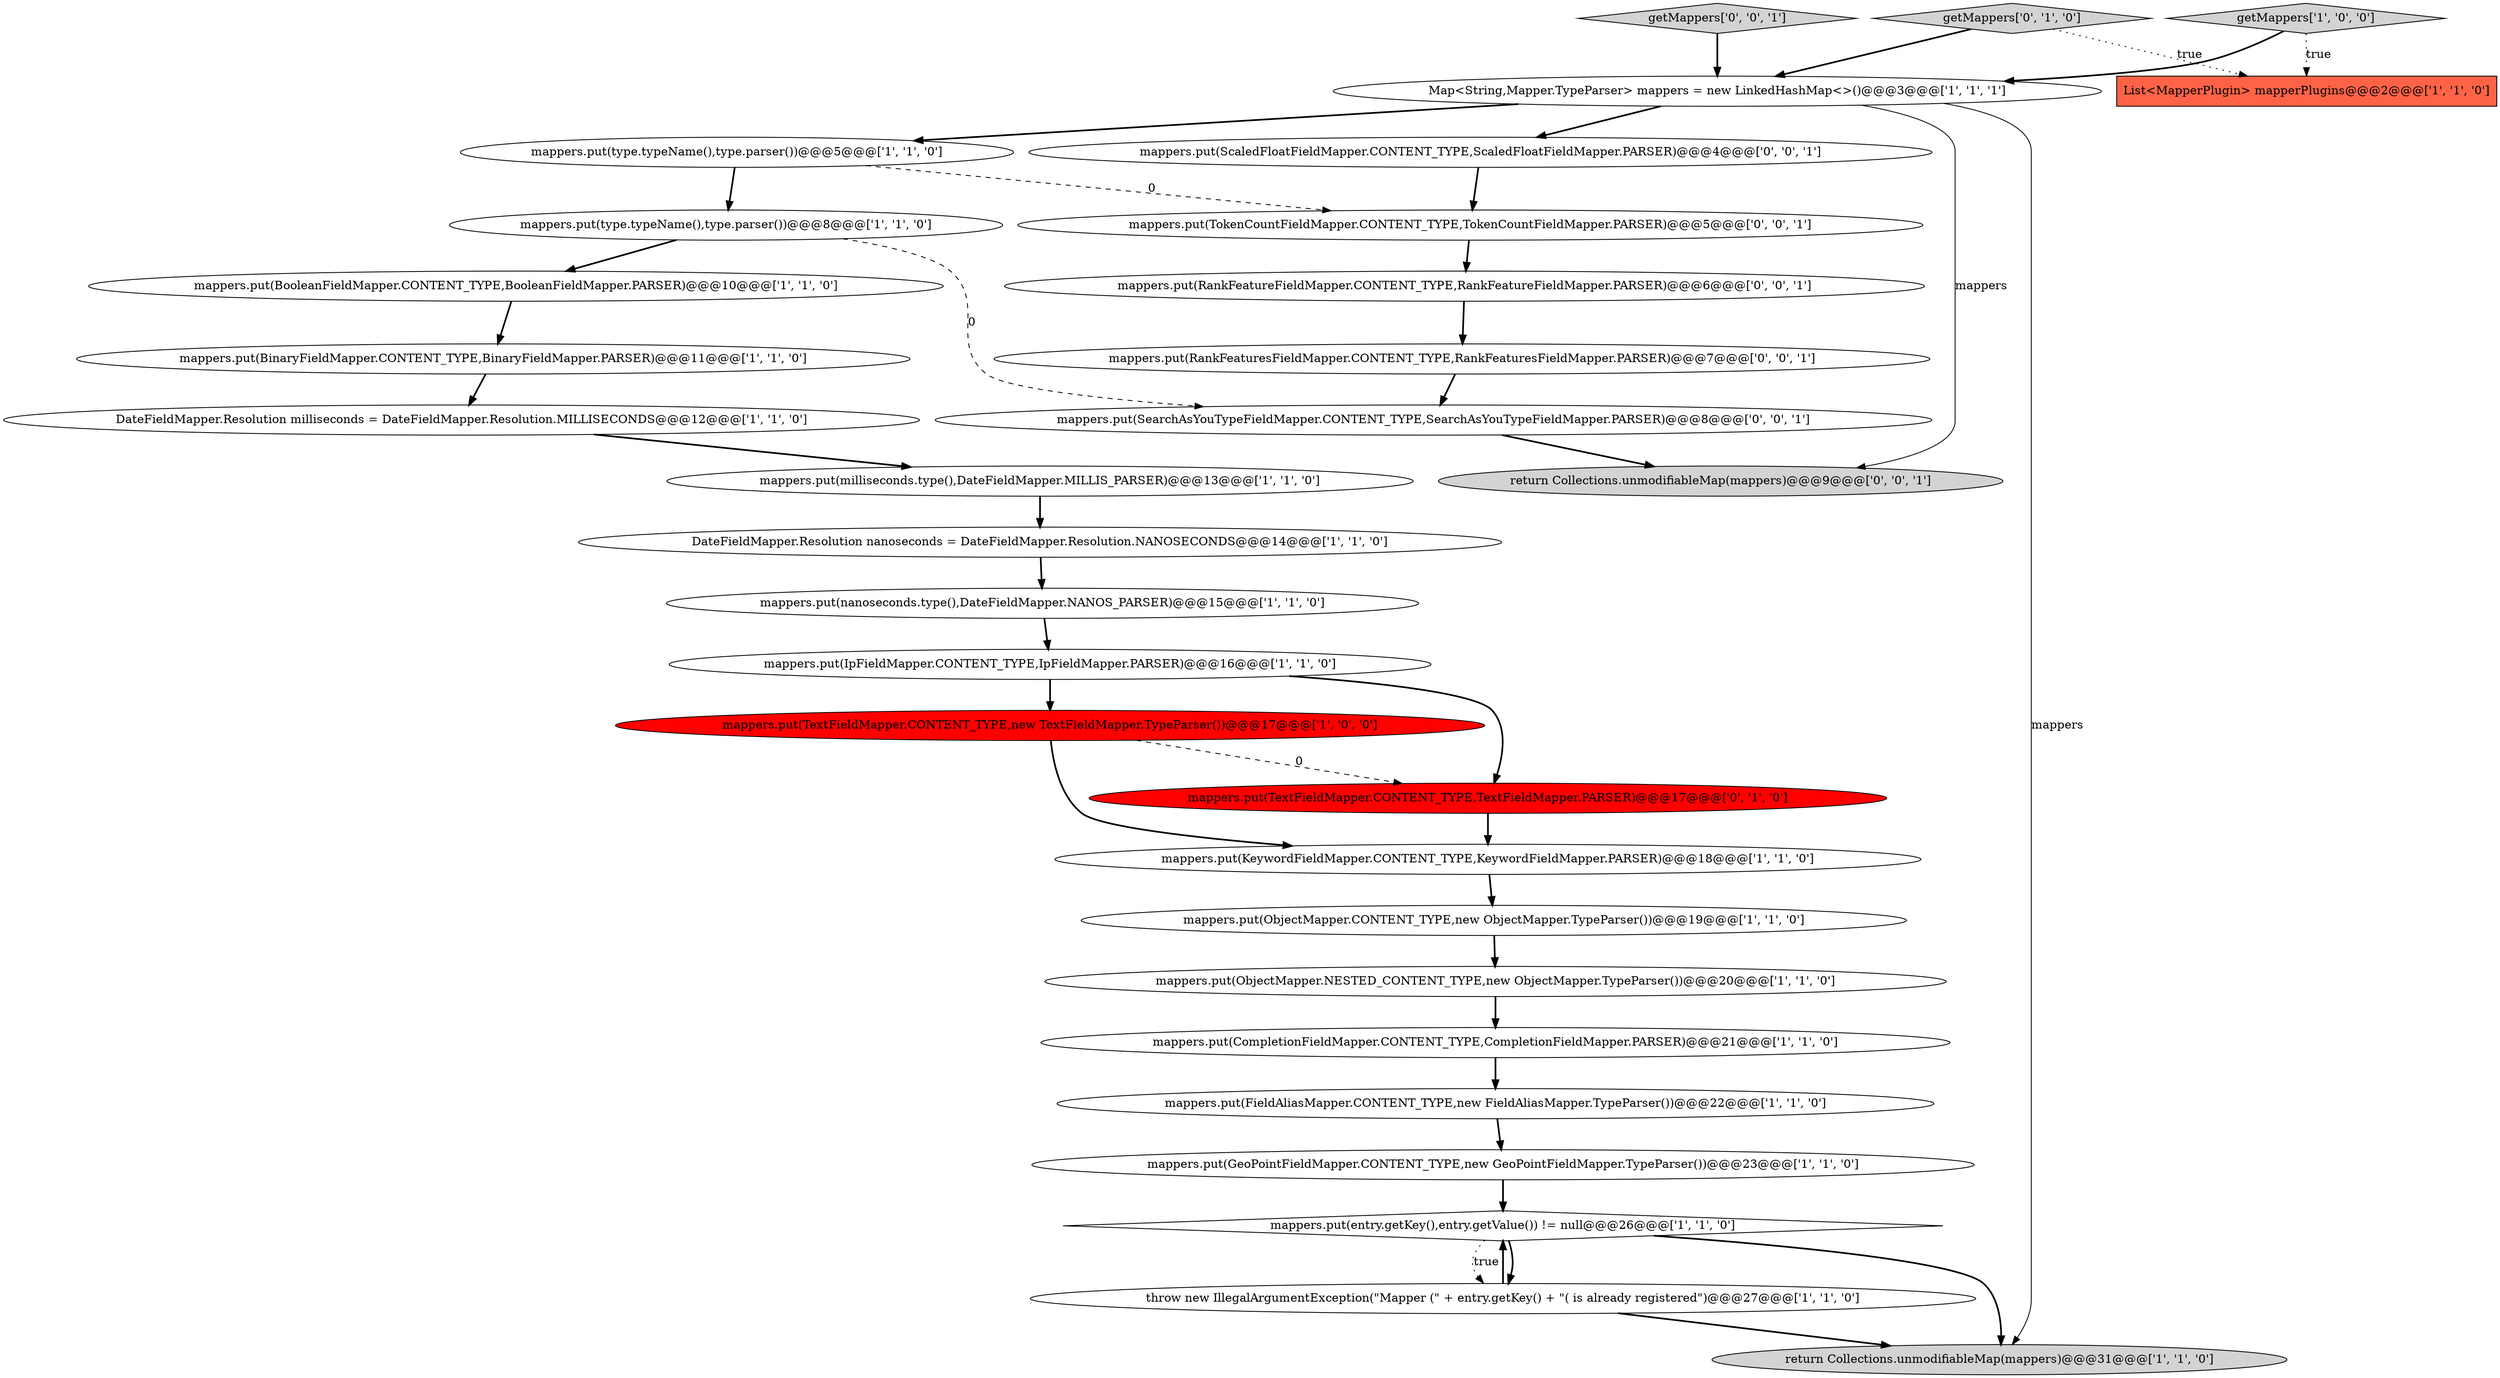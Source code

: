 digraph {
28 [style = filled, label = "return Collections.unmodifiableMap(mappers)@@@9@@@['0', '0', '1']", fillcolor = lightgray, shape = ellipse image = "AAA0AAABBB3BBB"];
10 [style = filled, label = "throw new IllegalArgumentException(\"Mapper (\" + entry.getKey() + \"( is already registered\")@@@27@@@['1', '1', '0']", fillcolor = white, shape = ellipse image = "AAA0AAABBB1BBB"];
30 [style = filled, label = "getMappers['0', '0', '1']", fillcolor = lightgray, shape = diamond image = "AAA0AAABBB3BBB"];
13 [style = filled, label = "mappers.put(BooleanFieldMapper.CONTENT_TYPE,BooleanFieldMapper.PARSER)@@@10@@@['1', '1', '0']", fillcolor = white, shape = ellipse image = "AAA0AAABBB1BBB"];
7 [style = filled, label = "mappers.put(type.typeName(),type.parser())@@@5@@@['1', '1', '0']", fillcolor = white, shape = ellipse image = "AAA0AAABBB1BBB"];
16 [style = filled, label = "mappers.put(GeoPointFieldMapper.CONTENT_TYPE,new GeoPointFieldMapper.TypeParser())@@@23@@@['1', '1', '0']", fillcolor = white, shape = ellipse image = "AAA0AAABBB1BBB"];
9 [style = filled, label = "mappers.put(entry.getKey(),entry.getValue()) != null@@@26@@@['1', '1', '0']", fillcolor = white, shape = diamond image = "AAA0AAABBB1BBB"];
18 [style = filled, label = "mappers.put(nanoseconds.type(),DateFieldMapper.NANOS_PARSER)@@@15@@@['1', '1', '0']", fillcolor = white, shape = ellipse image = "AAA0AAABBB1BBB"];
1 [style = filled, label = "mappers.put(KeywordFieldMapper.CONTENT_TYPE,KeywordFieldMapper.PARSER)@@@18@@@['1', '1', '0']", fillcolor = white, shape = ellipse image = "AAA0AAABBB1BBB"];
4 [style = filled, label = "List<MapperPlugin> mapperPlugins@@@2@@@['1', '1', '0']", fillcolor = tomato, shape = box image = "AAA0AAABBB1BBB"];
24 [style = filled, label = "mappers.put(ScaledFloatFieldMapper.CONTENT_TYPE,ScaledFloatFieldMapper.PARSER)@@@4@@@['0', '0', '1']", fillcolor = white, shape = ellipse image = "AAA0AAABBB3BBB"];
15 [style = filled, label = "mappers.put(CompletionFieldMapper.CONTENT_TYPE,CompletionFieldMapper.PARSER)@@@21@@@['1', '1', '0']", fillcolor = white, shape = ellipse image = "AAA0AAABBB1BBB"];
5 [style = filled, label = "mappers.put(TextFieldMapper.CONTENT_TYPE,new TextFieldMapper.TypeParser())@@@17@@@['1', '0', '0']", fillcolor = red, shape = ellipse image = "AAA1AAABBB1BBB"];
17 [style = filled, label = "return Collections.unmodifiableMap(mappers)@@@31@@@['1', '1', '0']", fillcolor = lightgray, shape = ellipse image = "AAA0AAABBB1BBB"];
14 [style = filled, label = "mappers.put(ObjectMapper.NESTED_CONTENT_TYPE,new ObjectMapper.TypeParser())@@@20@@@['1', '1', '0']", fillcolor = white, shape = ellipse image = "AAA0AAABBB1BBB"];
8 [style = filled, label = "mappers.put(ObjectMapper.CONTENT_TYPE,new ObjectMapper.TypeParser())@@@19@@@['1', '1', '0']", fillcolor = white, shape = ellipse image = "AAA0AAABBB1BBB"];
0 [style = filled, label = "DateFieldMapper.Resolution nanoseconds = DateFieldMapper.Resolution.NANOSECONDS@@@14@@@['1', '1', '0']", fillcolor = white, shape = ellipse image = "AAA0AAABBB1BBB"];
20 [style = filled, label = "getMappers['1', '0', '0']", fillcolor = lightgray, shape = diamond image = "AAA0AAABBB1BBB"];
2 [style = filled, label = "mappers.put(type.typeName(),type.parser())@@@8@@@['1', '1', '0']", fillcolor = white, shape = ellipse image = "AAA0AAABBB1BBB"];
29 [style = filled, label = "mappers.put(RankFeaturesFieldMapper.CONTENT_TYPE,RankFeaturesFieldMapper.PARSER)@@@7@@@['0', '0', '1']", fillcolor = white, shape = ellipse image = "AAA0AAABBB3BBB"];
6 [style = filled, label = "mappers.put(milliseconds.type(),DateFieldMapper.MILLIS_PARSER)@@@13@@@['1', '1', '0']", fillcolor = white, shape = ellipse image = "AAA0AAABBB1BBB"];
23 [style = filled, label = "getMappers['0', '1', '0']", fillcolor = lightgray, shape = diamond image = "AAA0AAABBB2BBB"];
3 [style = filled, label = "mappers.put(BinaryFieldMapper.CONTENT_TYPE,BinaryFieldMapper.PARSER)@@@11@@@['1', '1', '0']", fillcolor = white, shape = ellipse image = "AAA0AAABBB1BBB"];
27 [style = filled, label = "mappers.put(RankFeatureFieldMapper.CONTENT_TYPE,RankFeatureFieldMapper.PARSER)@@@6@@@['0', '0', '1']", fillcolor = white, shape = ellipse image = "AAA0AAABBB3BBB"];
19 [style = filled, label = "mappers.put(IpFieldMapper.CONTENT_TYPE,IpFieldMapper.PARSER)@@@16@@@['1', '1', '0']", fillcolor = white, shape = ellipse image = "AAA0AAABBB1BBB"];
11 [style = filled, label = "mappers.put(FieldAliasMapper.CONTENT_TYPE,new FieldAliasMapper.TypeParser())@@@22@@@['1', '1', '0']", fillcolor = white, shape = ellipse image = "AAA0AAABBB1BBB"];
22 [style = filled, label = "mappers.put(TextFieldMapper.CONTENT_TYPE,TextFieldMapper.PARSER)@@@17@@@['0', '1', '0']", fillcolor = red, shape = ellipse image = "AAA1AAABBB2BBB"];
26 [style = filled, label = "mappers.put(SearchAsYouTypeFieldMapper.CONTENT_TYPE,SearchAsYouTypeFieldMapper.PARSER)@@@8@@@['0', '0', '1']", fillcolor = white, shape = ellipse image = "AAA0AAABBB3BBB"];
25 [style = filled, label = "mappers.put(TokenCountFieldMapper.CONTENT_TYPE,TokenCountFieldMapper.PARSER)@@@5@@@['0', '0', '1']", fillcolor = white, shape = ellipse image = "AAA0AAABBB3BBB"];
12 [style = filled, label = "Map<String,Mapper.TypeParser> mappers = new LinkedHashMap<>()@@@3@@@['1', '1', '1']", fillcolor = white, shape = ellipse image = "AAA0AAABBB1BBB"];
21 [style = filled, label = "DateFieldMapper.Resolution milliseconds = DateFieldMapper.Resolution.MILLISECONDS@@@12@@@['1', '1', '0']", fillcolor = white, shape = ellipse image = "AAA0AAABBB1BBB"];
11->16 [style = bold, label=""];
1->8 [style = bold, label=""];
21->6 [style = bold, label=""];
18->19 [style = bold, label=""];
8->14 [style = bold, label=""];
9->17 [style = bold, label=""];
10->17 [style = bold, label=""];
6->0 [style = bold, label=""];
9->10 [style = bold, label=""];
12->24 [style = bold, label=""];
12->7 [style = bold, label=""];
2->13 [style = bold, label=""];
29->26 [style = bold, label=""];
19->5 [style = bold, label=""];
25->27 [style = bold, label=""];
5->1 [style = bold, label=""];
30->12 [style = bold, label=""];
23->4 [style = dotted, label="true"];
15->11 [style = bold, label=""];
13->3 [style = bold, label=""];
20->4 [style = dotted, label="true"];
7->2 [style = bold, label=""];
24->25 [style = bold, label=""];
20->12 [style = bold, label=""];
12->28 [style = solid, label="mappers"];
7->25 [style = dashed, label="0"];
3->21 [style = bold, label=""];
0->18 [style = bold, label=""];
14->15 [style = bold, label=""];
10->9 [style = bold, label=""];
23->12 [style = bold, label=""];
12->17 [style = solid, label="mappers"];
22->1 [style = bold, label=""];
26->28 [style = bold, label=""];
27->29 [style = bold, label=""];
2->26 [style = dashed, label="0"];
9->10 [style = dotted, label="true"];
19->22 [style = bold, label=""];
16->9 [style = bold, label=""];
5->22 [style = dashed, label="0"];
}
